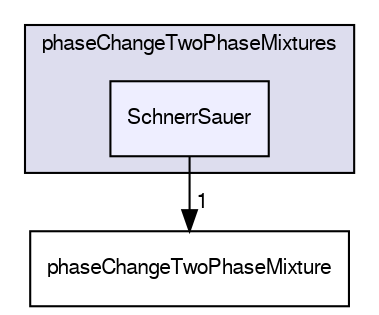 digraph "applications/solvers/multiphase/interPhaseChangeFoam/phaseChangeTwoPhaseMixtures/SchnerrSauer" {
  bgcolor=transparent;
  compound=true
  node [ fontsize="10", fontname="FreeSans"];
  edge [ labelfontsize="10", labelfontname="FreeSans"];
  subgraph clusterdir_428d76558bf17b61b63e4dbf2a2e5401 {
    graph [ bgcolor="#ddddee", pencolor="black", label="phaseChangeTwoPhaseMixtures" fontname="FreeSans", fontsize="10", URL="dir_428d76558bf17b61b63e4dbf2a2e5401.html"]
  dir_b3a69e1e896de06609f27ea2da8836cf [shape=box, label="SchnerrSauer", style="filled", fillcolor="#eeeeff", pencolor="black", URL="dir_b3a69e1e896de06609f27ea2da8836cf.html"];
  }
  dir_21e893d6b4a0ab8f17bf121752a23206 [shape=box label="phaseChangeTwoPhaseMixture" URL="dir_21e893d6b4a0ab8f17bf121752a23206.html"];
  dir_b3a69e1e896de06609f27ea2da8836cf->dir_21e893d6b4a0ab8f17bf121752a23206 [headlabel="1", labeldistance=1.5 headhref="dir_000160_000159.html"];
}
